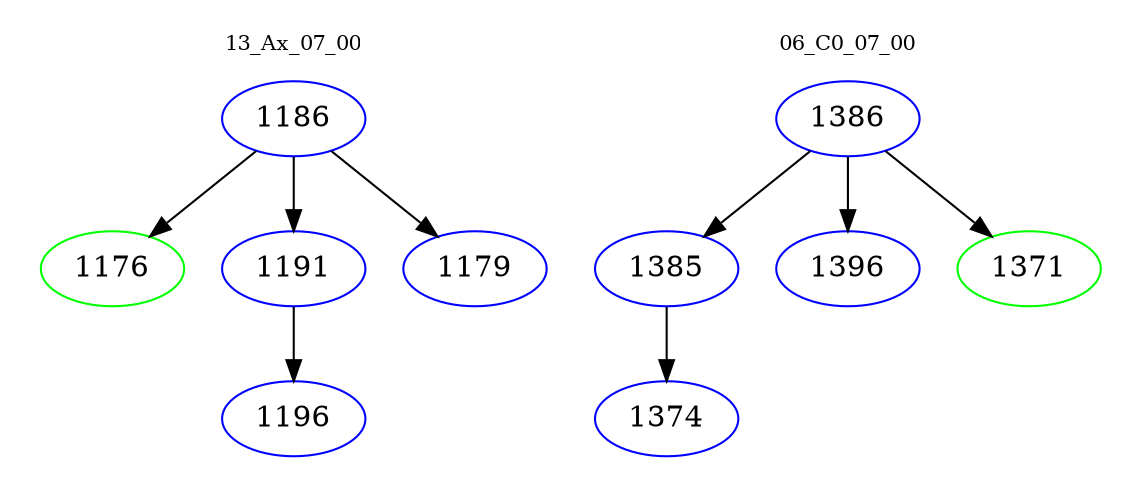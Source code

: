 digraph{
subgraph cluster_0 {
color = white
label = "13_Ax_07_00";
fontsize=10;
T0_1186 [label="1186", color="blue"]
T0_1186 -> T0_1176 [color="black"]
T0_1176 [label="1176", color="green"]
T0_1186 -> T0_1191 [color="black"]
T0_1191 [label="1191", color="blue"]
T0_1191 -> T0_1196 [color="black"]
T0_1196 [label="1196", color="blue"]
T0_1186 -> T0_1179 [color="black"]
T0_1179 [label="1179", color="blue"]
}
subgraph cluster_1 {
color = white
label = "06_C0_07_00";
fontsize=10;
T1_1386 [label="1386", color="blue"]
T1_1386 -> T1_1385 [color="black"]
T1_1385 [label="1385", color="blue"]
T1_1385 -> T1_1374 [color="black"]
T1_1374 [label="1374", color="blue"]
T1_1386 -> T1_1396 [color="black"]
T1_1396 [label="1396", color="blue"]
T1_1386 -> T1_1371 [color="black"]
T1_1371 [label="1371", color="green"]
}
}
